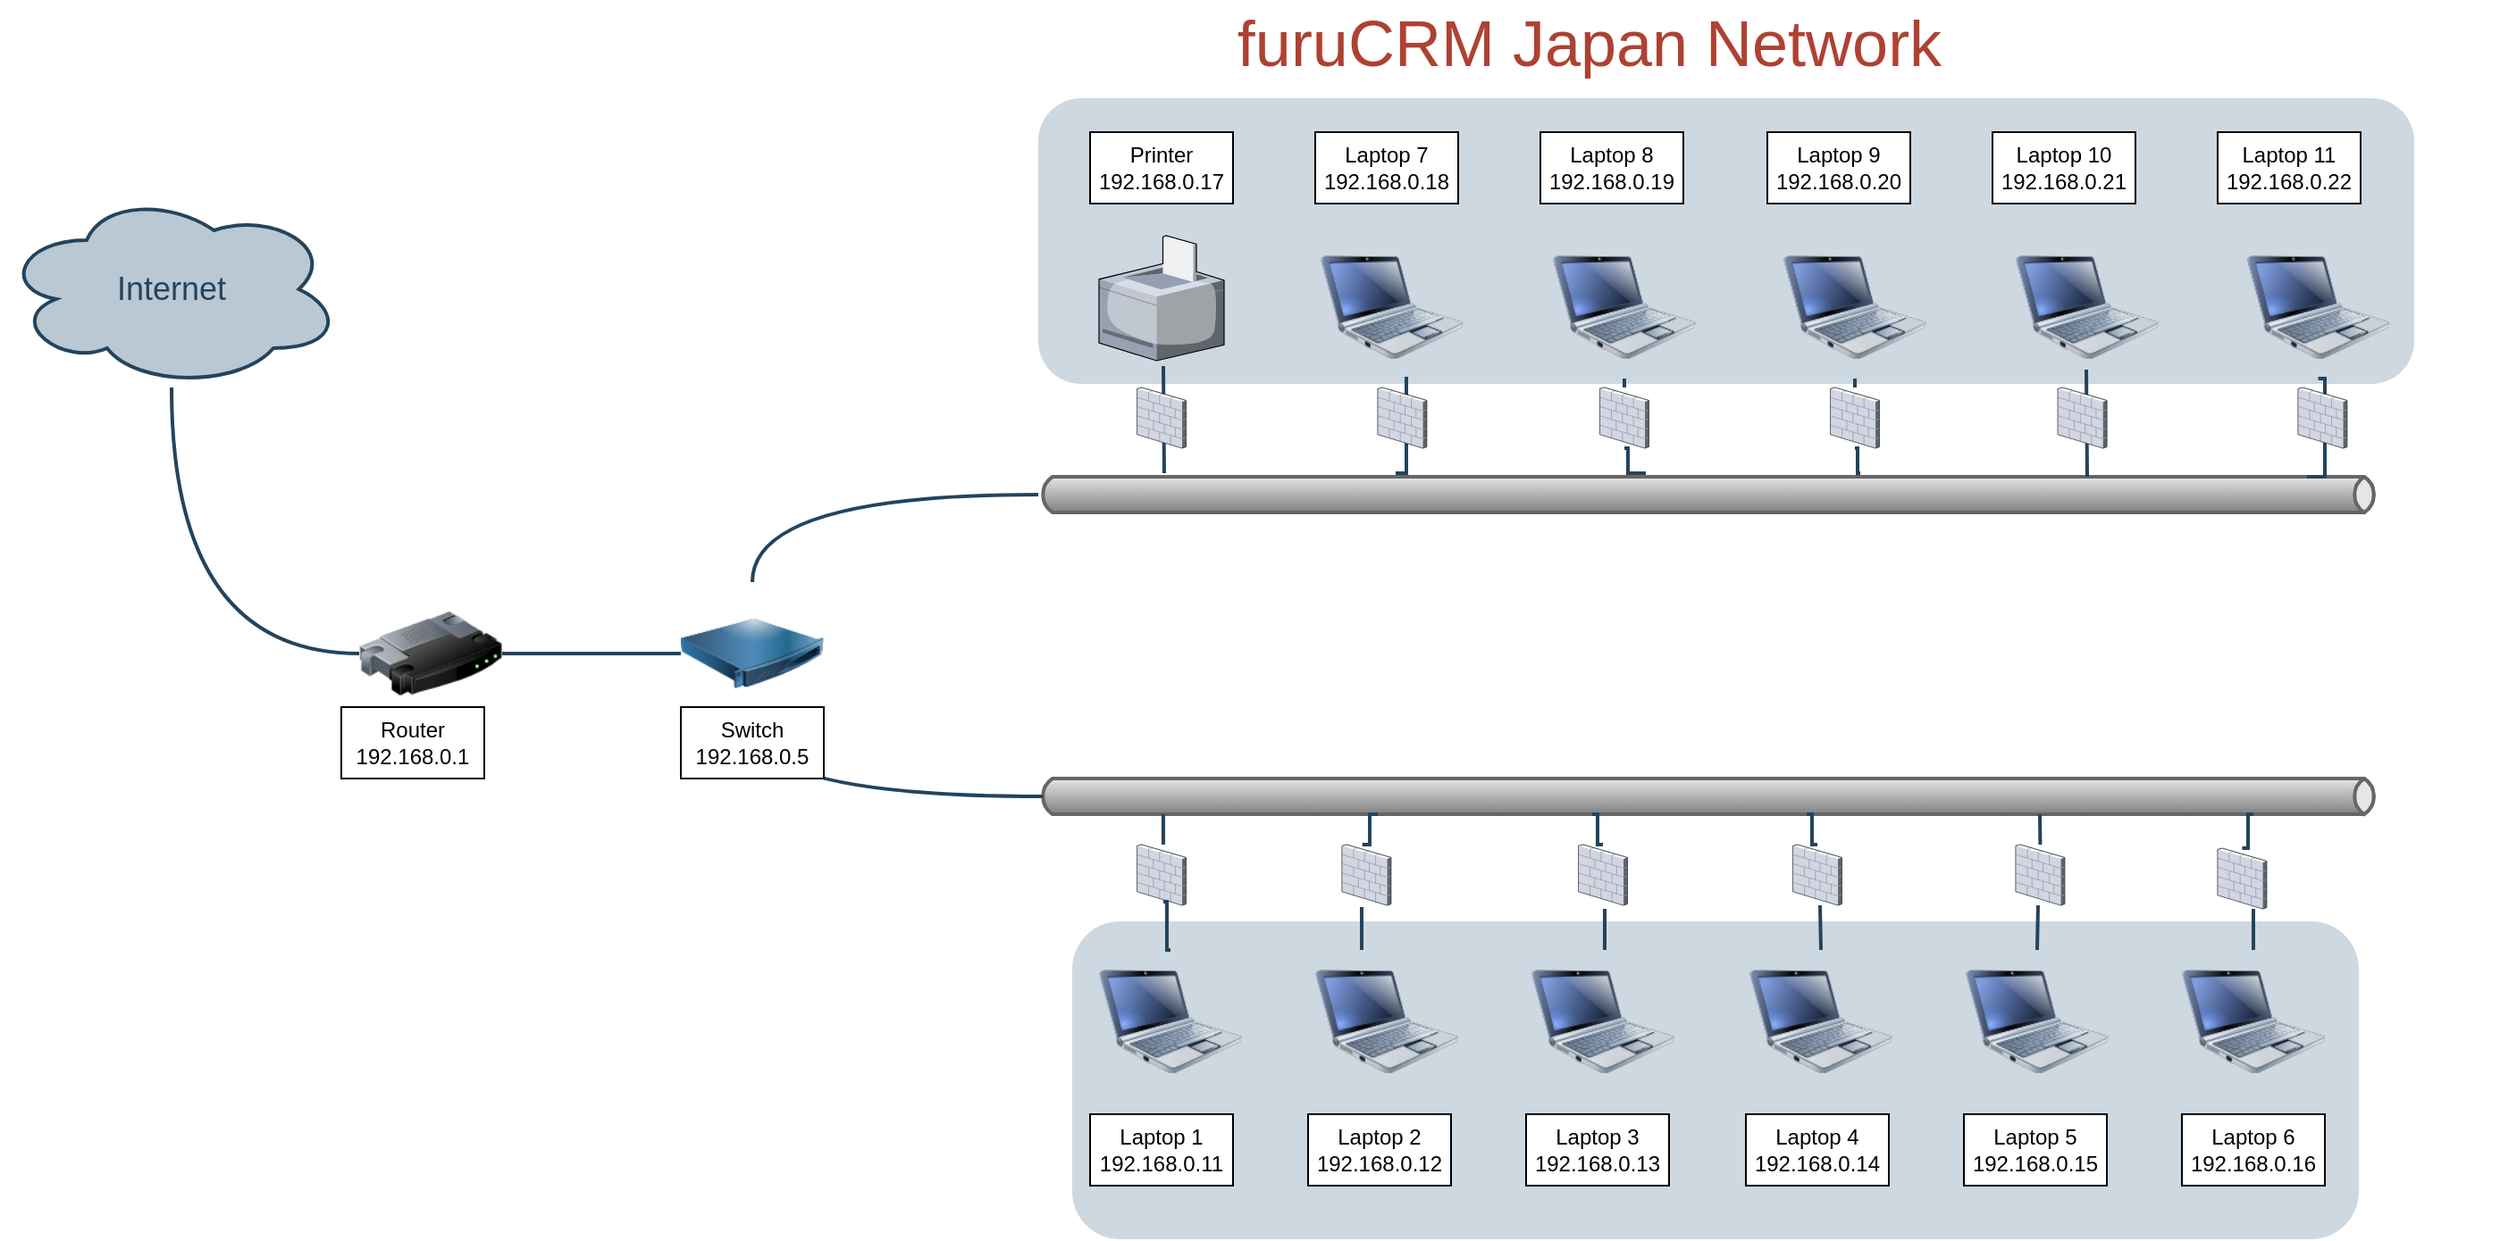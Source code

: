 <mxfile version="20.0.4" type="github">
  <diagram id="a45cf8ec-cd66-6f27-3ac3-be6e809c9e4a" name="Page-1">
    <mxGraphModel dx="2062" dy="1114" grid="1" gridSize="10" guides="1" tooltips="1" connect="1" arrows="1" fold="1" page="1" pageScale="1" pageWidth="827" pageHeight="1169" background="none" math="0" shadow="0">
      <root>
        <mxCell id="0" />
        <mxCell id="1" parent="0" />
        <mxCell id="5" value="" style="rounded=1;whiteSpace=wrap;html=1;shadow=0;strokeColor=none;fillColor=#BAC8D3;gradientColor=none;fontSize=18;fontColor=#AE4132;verticalAlign=top;fontStyle=0;opacity=70;strokeWidth=3;" parent="1" vertex="1">
          <mxGeometry x="719" y="531" width="720" height="178" as="geometry" />
        </mxCell>
        <mxCell id="4" value="" style="rounded=1;whiteSpace=wrap;html=1;shadow=0;strokeColor=none;fillColor=#BAC8D3;gradientColor=none;fontSize=18;fontColor=#AE4132;verticalAlign=top;opacity=70;fontStyle=0;strokeWidth=3;" parent="1" vertex="1">
          <mxGeometry x="700" y="70" width="770" height="160" as="geometry" />
        </mxCell>
        <mxCell id="20" value="" style="strokeWidth=2;strokeColor=#666666;dashed=0;align=center;html=1;fontSize=8;shape=mxgraph.eip.messageChannel;shadow=0;fillColor=#FFFFFF;gradientColor=none;fontColor=#F08705;fontStyle=0" parent="1" vertex="1">
          <mxGeometry x="700" y="282" width="750" height="20" as="geometry" />
        </mxCell>
        <mxCell id="21" value="" style="edgeStyle=elbowEdgeStyle;strokeWidth=2;rounded=0;endArrow=none;startArrow=none;startSize=10;endSize=10;dashed=0;html=1;strokeColor=#23445D;fontSize=18;fontColor=#F08705;startFill=0;endFill=0;fontStyle=0;exitX=0.6;exitY=0.988;exitDx=0;exitDy=0;exitPerimeter=0;" parent="1" source="24" edge="1">
          <mxGeometry relative="1" as="geometry">
            <mxPoint x="890" y="271.5" as="sourcePoint" />
            <mxPoint x="900" y="280" as="targetPoint" />
            <Array as="points">
              <mxPoint x="906" y="250" />
            </Array>
          </mxGeometry>
        </mxCell>
        <mxCell id="24" value="" style="image;html=1;image=img/lib/clip_art/computers/Netbook_128x128.png;shadow=0;strokeColor=#000000;fillColor=#FFFFFF;gradientColor=none;fontSize=18;fontColor=#F08705;fontStyle=0" parent="1" vertex="1">
          <mxGeometry x="858" y="147" width="80" height="80" as="geometry" />
        </mxCell>
        <mxCell id="25" value="" style="image;html=1;image=img/lib/clip_art/computers/Netbook_128x128.png;shadow=0;strokeColor=#000000;fillColor=#FFFFFF;gradientColor=none;fontSize=18;fontColor=#F08705;fontStyle=0" parent="1" vertex="1">
          <mxGeometry x="988" y="147" width="80" height="80" as="geometry" />
        </mxCell>
        <mxCell id="26" value="" style="image;html=1;image=img/lib/clip_art/computers/Netbook_128x128.png;shadow=0;strokeColor=#000000;fillColor=#FFFFFF;gradientColor=none;fontSize=18;fontColor=#F08705;fontStyle=0" parent="1" vertex="1">
          <mxGeometry x="1117" y="147" width="80" height="80" as="geometry" />
        </mxCell>
        <mxCell id="30" value="" style="image;html=1;image=img/lib/clip_art/computers/Netbook_128x128.png;shadow=0;strokeColor=#000000;fillColor=#FFFFFF;gradientColor=none;fontSize=18;fontColor=#F08705;fontStyle=0" parent="1" vertex="1">
          <mxGeometry x="734" y="547" width="80" height="80" as="geometry" />
        </mxCell>
        <mxCell id="31" value="" style="image;html=1;image=img/lib/clip_art/computers/Netbook_128x128.png;shadow=0;strokeColor=#000000;fillColor=#FFFFFF;gradientColor=none;fontSize=18;fontColor=#F08705;fontStyle=0" parent="1" vertex="1">
          <mxGeometry x="855" y="547" width="80" height="80" as="geometry" />
        </mxCell>
        <mxCell id="32" value="" style="image;html=1;image=img/lib/clip_art/computers/Netbook_128x128.png;shadow=0;strokeColor=#000000;fillColor=#FFFFFF;gradientColor=none;fontSize=18;fontColor=#AE4132;fontStyle=0" parent="1" vertex="1">
          <mxGeometry x="976" y="547" width="80" height="80" as="geometry" />
        </mxCell>
        <mxCell id="46" value="" style="strokeWidth=2;strokeColor=#666666;dashed=0;align=center;html=1;fontSize=8;shape=mxgraph.eip.messageChannel;shadow=0;fillColor=#FFFFFF;gradientColor=none;fontColor=#F08705;fontStyle=0" parent="1" vertex="1">
          <mxGeometry x="700" y="451" width="750" height="20" as="geometry" />
        </mxCell>
        <mxCell id="50" value="Internet" style="ellipse;shape=cloud;whiteSpace=wrap;html=1;shadow=0;strokeColor=#23445D;fillColor=#BAC8D3;gradientColor=none;fontSize=18;fontColor=#23445D;fontStyle=0;gradientDirection=north;strokeWidth=2;" parent="1" vertex="1">
          <mxGeometry x="120" y="122" width="190" height="110" as="geometry" />
        </mxCell>
        <mxCell id="84" value="" style="image;html=1;image=img/lib/clip_art/networking/Router_128x128.png;shadow=0;strokeColor=#000000;fillColor=#FFFFFF;gradientColor=none;fontSize=18;fontColor=#F08705;fontStyle=0" parent="1" vertex="1">
          <mxGeometry x="320" y="341" width="80" height="80" as="geometry" />
        </mxCell>
        <mxCell id="85" value="" style="edgeStyle=elbowEdgeStyle;strokeWidth=2;rounded=0;endArrow=none;startArrow=none;startSize=10;endSize=10;dashed=0;html=1;strokeColor=#23445D;fontSize=18;fontColor=#F08705;startFill=0;endFill=0;fontStyle=0;exitX=0.5;exitY=1;exitDx=0;exitDy=0;" parent="1" source="4jzdV4pySs4XSBU5nasK-226" edge="1">
          <mxGeometry relative="1" as="geometry">
            <mxPoint x="1040" y="271.5" as="sourcePoint" />
            <mxPoint x="1040" y="280" as="targetPoint" />
            <Array as="points">
              <mxPoint x="1030" y="260" />
            </Array>
          </mxGeometry>
        </mxCell>
        <mxCell id="86" value="" style="edgeStyle=elbowEdgeStyle;strokeWidth=2;rounded=0;endArrow=none;startArrow=none;startSize=10;endSize=10;dashed=0;html=1;strokeColor=#23445D;fontSize=18;fontColor=#F08705;startFill=0;endFill=0;fontStyle=0;exitX=0.5;exitY=1;exitDx=0;exitDy=0;" parent="1" source="4jzdV4pySs4XSBU5nasK-225" edge="1">
          <mxGeometry relative="1" as="geometry">
            <mxPoint x="1160" y="271.5" as="sourcePoint" />
            <mxPoint x="1160" y="280" as="targetPoint" />
          </mxGeometry>
        </mxCell>
        <mxCell id="115" style="edgeStyle=orthogonalEdgeStyle;rounded=0;html=1;startArrow=none;startFill=0;endArrow=none;endFill=0;fontSize=18;fontColor=#F08705;strokeColor=#23445D;strokeWidth=2;curved=1;fontStyle=0;entryX=0.5;entryY=0;entryDx=0;entryDy=0;" parent="1" source="20" target="162" edge="1">
          <mxGeometry relative="1" as="geometry">
            <mxPoint x="630" y="282" as="sourcePoint" />
            <mxPoint x="530" y="282" as="targetPoint" />
          </mxGeometry>
        </mxCell>
        <mxCell id="116" style="edgeStyle=orthogonalEdgeStyle;rounded=0;html=1;startArrow=none;startFill=0;endArrow=none;endFill=0;fontSize=18;fontColor=#F08705;strokeColor=#23445D;strokeWidth=2;curved=1;fontStyle=0" parent="1" source="84" target="50" edge="1">
          <mxGeometry relative="1" as="geometry" />
        </mxCell>
        <mxCell id="152" value="" style="edgeStyle=elbowEdgeStyle;strokeWidth=2;rounded=0;endArrow=none;startArrow=none;startSize=10;endSize=10;dashed=0;html=1;strokeColor=#23445D;fontSize=18;fontColor=#F08705;startFill=0;endFill=0;fontStyle=0" parent="1" source="84" target="162" edge="1">
          <mxGeometry relative="1" as="geometry">
            <mxPoint x="560.58" y="228.681" as="sourcePoint" />
            <mxPoint x="560.58" y="282.304" as="targetPoint" />
          </mxGeometry>
        </mxCell>
        <mxCell id="162" value="" style="image;html=1;image=img/lib/clip_art/networking/Concentrator_128x128.png;shadow=0;strokeColor=#000000;fillColor=#F2F2F2;gradientColor=none;fontSize=18;fontColor=#F08705;fontStyle=0" parent="1" vertex="1">
          <mxGeometry x="500" y="341" width="80" height="80" as="geometry" />
        </mxCell>
        <mxCell id="168" value="furuCRM Japan Network" style="text;html=1;strokeColor=none;fillColor=none;align=center;verticalAlign=middle;whiteSpace=wrap;overflow=hidden;shadow=0;fontSize=36;fontColor=#AE4132;fontStyle=0" parent="1" vertex="1">
          <mxGeometry x="500" y="15" width="1017" height="45" as="geometry" />
        </mxCell>
        <mxCell id="171" style="edgeStyle=orthogonalEdgeStyle;rounded=0;jumpStyle=none;html=1;exitX=0;exitY=0.5;entryX=0;entryY=0.5;shadow=0;labelBackgroundColor=none;startArrow=none;startFill=0;endArrow=classic;endFill=1;endSize=6;jettySize=auto;orthogonalLoop=1;strokeColor=#23445D;strokeWidth=2;fillColor=#F08705;fontFamily=Helvetica;fontSize=14;fontColor=#F08705;align=left;fontStyle=0" parent="1" source="168" target="168" edge="1">
          <mxGeometry relative="1" as="geometry" />
        </mxCell>
        <mxCell id="4jzdV4pySs4XSBU5nasK-174" style="edgeStyle=orthogonalEdgeStyle;rounded=0;html=1;startArrow=none;startFill=0;endArrow=none;endFill=0;fontSize=18;fontColor=#F08705;strokeColor=#23445D;strokeWidth=2;curved=1;fontStyle=0;entryX=0.5;entryY=1;entryDx=0;entryDy=0;exitX=0;exitY=0.5;exitDx=2.7;exitDy=0;exitPerimeter=0;" edge="1" parent="1" source="46" target="162">
          <mxGeometry relative="1" as="geometry">
            <mxPoint x="680" y="462" as="sourcePoint" />
            <mxPoint x="530" y="511" as="targetPoint" />
          </mxGeometry>
        </mxCell>
        <mxCell id="4jzdV4pySs4XSBU5nasK-175" value="" style="verticalLabelPosition=bottom;sketch=0;aspect=fixed;html=1;verticalAlign=top;strokeColor=none;align=center;outlineConnect=0;shape=mxgraph.citrix.printer;" vertex="1" parent="1">
          <mxGeometry x="734" y="147" width="70" height="70" as="geometry" />
        </mxCell>
        <mxCell id="4jzdV4pySs4XSBU5nasK-181" value="" style="edgeStyle=elbowEdgeStyle;strokeWidth=2;rounded=0;endArrow=none;startArrow=none;startSize=10;endSize=10;dashed=0;html=1;strokeColor=#23445D;fontSize=18;fontColor=#F08705;startFill=0;endFill=0;fontStyle=0;entryX=0;entryY=1;entryDx=70;entryDy=0;entryPerimeter=0;" edge="1" parent="1" source="4jzdV4pySs4XSBU5nasK-234" target="46">
          <mxGeometry relative="1" as="geometry">
            <mxPoint x="774" y="552" as="sourcePoint" />
            <mxPoint x="769" y="516" as="targetPoint" />
          </mxGeometry>
        </mxCell>
        <mxCell id="4jzdV4pySs4XSBU5nasK-182" value="" style="edgeStyle=elbowEdgeStyle;strokeWidth=2;rounded=0;endArrow=none;startArrow=none;startSize=10;endSize=10;dashed=0;html=1;strokeColor=#23445D;fontSize=18;fontColor=#F08705;startFill=0;endFill=0;fontStyle=0;exitX=0.413;exitY=0;exitDx=0;exitDy=0;exitPerimeter=0;entryX=0;entryY=1;entryDx=190;entryDy=0;entryPerimeter=0;" edge="1" parent="1" source="4jzdV4pySs4XSBU5nasK-233" target="46">
          <mxGeometry relative="1" as="geometry">
            <mxPoint x="890" y="552" as="sourcePoint" />
            <mxPoint x="890" y="516" as="targetPoint" />
          </mxGeometry>
        </mxCell>
        <mxCell id="4jzdV4pySs4XSBU5nasK-183" value="" style="edgeStyle=elbowEdgeStyle;strokeWidth=2;rounded=0;endArrow=none;startArrow=none;startSize=10;endSize=10;dashed=0;html=1;strokeColor=#23445D;fontSize=18;fontColor=#F08705;startFill=0;endFill=0;fontStyle=0;entryX=0;entryY=1;entryDx=310;entryDy=0;entryPerimeter=0;exitX=0.5;exitY=0;exitDx=0;exitDy=0;" edge="1" parent="1" source="4jzdV4pySs4XSBU5nasK-232" target="46">
          <mxGeometry relative="1" as="geometry">
            <mxPoint x="1010" y="552" as="sourcePoint" />
            <mxPoint x="1010" y="522" as="targetPoint" />
          </mxGeometry>
        </mxCell>
        <mxCell id="4jzdV4pySs4XSBU5nasK-191" value="Laptop 1&lt;br&gt;192.168.0.11" style="rounded=0;whiteSpace=wrap;html=1;" vertex="1" parent="1">
          <mxGeometry x="729" y="639" width="80" height="40" as="geometry" />
        </mxCell>
        <mxCell id="4jzdV4pySs4XSBU5nasK-192" value="Laptop 2&lt;br&gt;192.168.0.12" style="rounded=0;whiteSpace=wrap;html=1;" vertex="1" parent="1">
          <mxGeometry x="851" y="639" width="80" height="40" as="geometry" />
        </mxCell>
        <mxCell id="4jzdV4pySs4XSBU5nasK-193" value="Router&lt;br&gt;192.168.0.1" style="rounded=0;whiteSpace=wrap;html=1;" vertex="1" parent="1">
          <mxGeometry x="310" y="411" width="80" height="40" as="geometry" />
        </mxCell>
        <mxCell id="4jzdV4pySs4XSBU5nasK-194" value="Laptop 8&lt;br&gt;192.168.0.19" style="rounded=0;whiteSpace=wrap;html=1;flipH=1;" vertex="1" parent="1">
          <mxGeometry x="981" y="89" width="80" height="40" as="geometry" />
        </mxCell>
        <mxCell id="4jzdV4pySs4XSBU5nasK-195" value="Laptop 7&lt;br&gt;192.168.0.18" style="rounded=0;whiteSpace=wrap;html=1;flipH=1;" vertex="1" parent="1">
          <mxGeometry x="855" y="89" width="80" height="40" as="geometry" />
        </mxCell>
        <mxCell id="4jzdV4pySs4XSBU5nasK-196" value="Laptop 6&lt;br&gt;192.168.0.16" style="rounded=0;whiteSpace=wrap;html=1;" vertex="1" parent="1">
          <mxGeometry x="1340" y="639" width="80" height="40" as="geometry" />
        </mxCell>
        <mxCell id="4jzdV4pySs4XSBU5nasK-197" value="Laptop 5&lt;br&gt;192.168.0.15" style="rounded=0;whiteSpace=wrap;html=1;" vertex="1" parent="1">
          <mxGeometry x="1218" y="639" width="80" height="40" as="geometry" />
        </mxCell>
        <mxCell id="4jzdV4pySs4XSBU5nasK-198" value="Laptop 4&lt;br&gt;192.168.0.14" style="rounded=0;whiteSpace=wrap;html=1;" vertex="1" parent="1">
          <mxGeometry x="1096" y="639" width="80" height="40" as="geometry" />
        </mxCell>
        <mxCell id="4jzdV4pySs4XSBU5nasK-199" value="Laptop 3&lt;br&gt;192.168.0.13" style="rounded=0;whiteSpace=wrap;html=1;" vertex="1" parent="1">
          <mxGeometry x="973" y="639" width="80" height="40" as="geometry" />
        </mxCell>
        <mxCell id="4jzdV4pySs4XSBU5nasK-200" value="" style="image;html=1;image=img/lib/clip_art/computers/Netbook_128x128.png;shadow=0;strokeColor=#000000;fillColor=#FFFFFF;gradientColor=none;fontSize=18;fontColor=#AE4132;fontStyle=0" vertex="1" parent="1">
          <mxGeometry x="1098" y="547" width="80" height="80" as="geometry" />
        </mxCell>
        <mxCell id="4jzdV4pySs4XSBU5nasK-201" value="" style="image;html=1;image=img/lib/clip_art/computers/Netbook_128x128.png;shadow=0;strokeColor=#000000;fillColor=#FFFFFF;gradientColor=none;fontSize=18;fontColor=#AE4132;fontStyle=0" vertex="1" parent="1">
          <mxGeometry x="1219" y="547" width="80" height="80" as="geometry" />
        </mxCell>
        <mxCell id="4jzdV4pySs4XSBU5nasK-202" value="" style="image;html=1;image=img/lib/clip_art/computers/Netbook_128x128.png;shadow=0;strokeColor=#000000;fillColor=#FFFFFF;gradientColor=none;fontSize=18;fontColor=#AE4132;fontStyle=0" vertex="1" parent="1">
          <mxGeometry x="1340" y="547" width="80" height="80" as="geometry" />
        </mxCell>
        <mxCell id="4jzdV4pySs4XSBU5nasK-204" value="Printer&lt;br&gt;192.168.0.17" style="rounded=0;whiteSpace=wrap;html=1;flipH=1;" vertex="1" parent="1">
          <mxGeometry x="729" y="89" width="80" height="40" as="geometry" />
        </mxCell>
        <mxCell id="4jzdV4pySs4XSBU5nasK-206" value="Laptop 9&lt;br&gt;192.168.0.20" style="rounded=0;whiteSpace=wrap;html=1;flipH=1;" vertex="1" parent="1">
          <mxGeometry x="1108" y="89" width="80" height="40" as="geometry" />
        </mxCell>
        <mxCell id="4jzdV4pySs4XSBU5nasK-207" value="" style="image;html=1;image=img/lib/clip_art/computers/Netbook_128x128.png;shadow=0;strokeColor=#000000;fillColor=#FFFFFF;gradientColor=none;fontSize=18;fontColor=#F08705;fontStyle=0" vertex="1" parent="1">
          <mxGeometry x="1247" y="147" width="80" height="80" as="geometry" />
        </mxCell>
        <mxCell id="4jzdV4pySs4XSBU5nasK-209" value="Laptop 10&lt;br&gt;192.168.0.21" style="rounded=0;whiteSpace=wrap;html=1;flipH=1;" vertex="1" parent="1">
          <mxGeometry x="1234" y="89" width="80" height="40" as="geometry" />
        </mxCell>
        <mxCell id="4jzdV4pySs4XSBU5nasK-215" value="" style="image;html=1;image=img/lib/clip_art/computers/Netbook_128x128.png;shadow=0;strokeColor=#000000;fillColor=#FFFFFF;gradientColor=none;fontSize=18;fontColor=#F08705;fontStyle=0" vertex="1" parent="1">
          <mxGeometry x="1376.29" y="147" width="80" height="80" as="geometry" />
        </mxCell>
        <mxCell id="4jzdV4pySs4XSBU5nasK-217" value="Laptop 11&lt;br&gt;192.168.0.22" style="rounded=0;whiteSpace=wrap;html=1;flipH=1;" vertex="1" parent="1">
          <mxGeometry x="1360" y="89" width="80" height="40" as="geometry" />
        </mxCell>
        <mxCell id="4jzdV4pySs4XSBU5nasK-218" value="" style="edgeStyle=elbowEdgeStyle;strokeWidth=2;rounded=0;endArrow=none;startArrow=none;startSize=10;endSize=10;dashed=0;html=1;strokeColor=#23445D;fontSize=18;fontColor=#F08705;startFill=0;endFill=0;fontStyle=0;entryX=0;entryY=1;entryDx=430;entryDy=0;entryPerimeter=0;exitX=0.5;exitY=0;exitDx=0;exitDy=0;" edge="1" parent="1" source="4jzdV4pySs4XSBU5nasK-231" target="46">
          <mxGeometry relative="1" as="geometry">
            <mxPoint x="1118" y="557" as="sourcePoint" />
            <mxPoint x="1112" y="481" as="targetPoint" />
          </mxGeometry>
        </mxCell>
        <mxCell id="4jzdV4pySs4XSBU5nasK-219" value="" style="edgeStyle=elbowEdgeStyle;strokeWidth=2;rounded=0;endArrow=none;startArrow=none;startSize=10;endSize=10;dashed=0;html=1;strokeColor=#23445D;fontSize=18;fontColor=#F08705;startFill=0;endFill=0;fontStyle=0;exitX=0.5;exitY=0;exitDx=0;exitDy=0;entryX=0;entryY=1;entryDx=560;entryDy=0;entryPerimeter=0;" edge="1" parent="1" source="4jzdV4pySs4XSBU5nasK-184" target="46">
          <mxGeometry relative="1" as="geometry">
            <mxPoint x="1249" y="560" as="sourcePoint" />
            <mxPoint x="1270" y="470" as="targetPoint" />
            <Array as="points" />
          </mxGeometry>
        </mxCell>
        <mxCell id="4jzdV4pySs4XSBU5nasK-220" value="" style="edgeStyle=elbowEdgeStyle;strokeWidth=2;rounded=0;endArrow=none;startArrow=none;startSize=10;endSize=10;dashed=0;html=1;strokeColor=#23445D;fontSize=18;fontColor=#F08705;startFill=0;endFill=0;fontStyle=0;exitX=0.5;exitY=0;exitDx=0;exitDy=0;" edge="1" parent="1" source="4jzdV4pySs4XSBU5nasK-241">
          <mxGeometry relative="1" as="geometry">
            <mxPoint x="1360" y="556" as="sourcePoint" />
            <mxPoint x="1380" y="471" as="targetPoint" />
            <Array as="points" />
          </mxGeometry>
        </mxCell>
        <mxCell id="4jzdV4pySs4XSBU5nasK-221" value="" style="edgeStyle=elbowEdgeStyle;strokeWidth=2;rounded=0;endArrow=none;startArrow=none;startSize=10;endSize=10;dashed=0;html=1;strokeColor=#23445D;fontSize=18;fontColor=#F08705;startFill=0;endFill=0;fontStyle=0;exitX=0.5;exitY=1;exitDx=0;exitDy=0;entryX=0;entryY=0;entryDx=710;entryDy=0;entryPerimeter=0;" edge="1" parent="1" source="4jzdV4pySs4XSBU5nasK-215" target="20">
          <mxGeometry relative="1" as="geometry">
            <mxPoint x="1167" y="237" as="sourcePoint" />
            <mxPoint x="1170" y="290" as="targetPoint" />
            <Array as="points">
              <mxPoint x="1420" y="240" />
            </Array>
          </mxGeometry>
        </mxCell>
        <mxCell id="4jzdV4pySs4XSBU5nasK-222" value="" style="edgeStyle=elbowEdgeStyle;strokeWidth=2;rounded=0;endArrow=none;startArrow=none;startSize=10;endSize=10;dashed=0;html=1;strokeColor=#23445D;fontSize=18;fontColor=#F08705;startFill=0;endFill=0;fontStyle=0;" edge="1" parent="1">
          <mxGeometry relative="1" as="geometry">
            <mxPoint x="770" y="220" as="sourcePoint" />
            <mxPoint x="770.5" y="280" as="targetPoint" />
          </mxGeometry>
        </mxCell>
        <mxCell id="4jzdV4pySs4XSBU5nasK-223" value="" style="edgeStyle=elbowEdgeStyle;strokeWidth=2;rounded=0;endArrow=none;startArrow=none;startSize=10;endSize=10;dashed=0;html=1;strokeColor=#23445D;fontSize=18;fontColor=#F08705;startFill=0;endFill=0;fontStyle=0;" edge="1" parent="1">
          <mxGeometry relative="1" as="geometry">
            <mxPoint x="1286.5" y="222" as="sourcePoint" />
            <mxPoint x="1287" y="282" as="targetPoint" />
          </mxGeometry>
        </mxCell>
        <mxCell id="4jzdV4pySs4XSBU5nasK-224" value="" style="verticalLabelPosition=bottom;sketch=0;aspect=fixed;html=1;verticalAlign=top;strokeColor=none;align=center;outlineConnect=0;shape=mxgraph.citrix.firewall;" vertex="1" parent="1">
          <mxGeometry x="1270.58" y="232" width="27.42" height="34" as="geometry" />
        </mxCell>
        <mxCell id="4jzdV4pySs4XSBU5nasK-227" value="" style="verticalLabelPosition=bottom;sketch=0;aspect=fixed;html=1;verticalAlign=top;strokeColor=none;align=center;outlineConnect=0;shape=mxgraph.citrix.firewall;" vertex="1" parent="1">
          <mxGeometry x="890" y="232" width="27.42" height="34" as="geometry" />
        </mxCell>
        <mxCell id="4jzdV4pySs4XSBU5nasK-228" value="" style="verticalLabelPosition=bottom;sketch=0;aspect=fixed;html=1;verticalAlign=top;strokeColor=none;align=center;outlineConnect=0;shape=mxgraph.citrix.firewall;" vertex="1" parent="1">
          <mxGeometry x="755.29" y="232" width="27.42" height="34" as="geometry" />
        </mxCell>
        <mxCell id="4jzdV4pySs4XSBU5nasK-226" value="" style="verticalLabelPosition=bottom;sketch=0;aspect=fixed;html=1;verticalAlign=top;strokeColor=none;align=center;outlineConnect=0;shape=mxgraph.citrix.firewall;" vertex="1" parent="1">
          <mxGeometry x="1014.29" y="232" width="27.42" height="34" as="geometry" />
        </mxCell>
        <mxCell id="4jzdV4pySs4XSBU5nasK-229" value="" style="edgeStyle=elbowEdgeStyle;strokeWidth=2;rounded=0;endArrow=none;startArrow=none;startSize=10;endSize=10;dashed=0;html=1;strokeColor=#23445D;fontSize=18;fontColor=#F08705;startFill=0;endFill=0;fontStyle=0;exitX=0.5;exitY=1;exitDx=0;exitDy=0;" edge="1" parent="1" source="25" target="4jzdV4pySs4XSBU5nasK-226">
          <mxGeometry relative="1" as="geometry">
            <mxPoint x="1028" y="227" as="sourcePoint" />
            <mxPoint x="1040" y="280" as="targetPoint" />
            <Array as="points" />
          </mxGeometry>
        </mxCell>
        <mxCell id="4jzdV4pySs4XSBU5nasK-225" value="" style="verticalLabelPosition=bottom;sketch=0;aspect=fixed;html=1;verticalAlign=top;strokeColor=none;align=center;outlineConnect=0;shape=mxgraph.citrix.firewall;" vertex="1" parent="1">
          <mxGeometry x="1143.29" y="232" width="27.42" height="34" as="geometry" />
        </mxCell>
        <mxCell id="4jzdV4pySs4XSBU5nasK-230" value="" style="edgeStyle=elbowEdgeStyle;strokeWidth=2;rounded=0;endArrow=none;startArrow=none;startSize=10;endSize=10;dashed=0;html=1;strokeColor=#23445D;fontSize=18;fontColor=#F08705;startFill=0;endFill=0;fontStyle=0;exitX=0.5;exitY=1;exitDx=0;exitDy=0;" edge="1" parent="1" source="26" target="4jzdV4pySs4XSBU5nasK-225">
          <mxGeometry relative="1" as="geometry">
            <mxPoint x="1157" y="227" as="sourcePoint" />
            <mxPoint x="1160" y="280" as="targetPoint" />
          </mxGeometry>
        </mxCell>
        <mxCell id="4jzdV4pySs4XSBU5nasK-235" value="" style="verticalLabelPosition=bottom;sketch=0;aspect=fixed;html=1;verticalAlign=top;strokeColor=none;align=center;outlineConnect=0;shape=mxgraph.citrix.firewall;" vertex="1" parent="1">
          <mxGeometry x="1405" y="232" width="27.42" height="34" as="geometry" />
        </mxCell>
        <mxCell id="4jzdV4pySs4XSBU5nasK-234" value="" style="verticalLabelPosition=bottom;sketch=0;aspect=fixed;html=1;verticalAlign=top;strokeColor=none;align=center;outlineConnect=0;shape=mxgraph.citrix.firewall;" vertex="1" parent="1">
          <mxGeometry x="755.29" y="488" width="27.42" height="34" as="geometry" />
        </mxCell>
        <mxCell id="4jzdV4pySs4XSBU5nasK-233" value="" style="verticalLabelPosition=bottom;sketch=0;aspect=fixed;html=1;verticalAlign=top;strokeColor=none;align=center;outlineConnect=0;shape=mxgraph.citrix.firewall;" vertex="1" parent="1">
          <mxGeometry x="870" y="488" width="27.42" height="34" as="geometry" />
        </mxCell>
        <mxCell id="4jzdV4pySs4XSBU5nasK-232" value="" style="verticalLabelPosition=bottom;sketch=0;aspect=fixed;html=1;verticalAlign=top;strokeColor=none;align=center;outlineConnect=0;shape=mxgraph.citrix.firewall;" vertex="1" parent="1">
          <mxGeometry x="1002.29" y="488" width="27.42" height="34" as="geometry" />
        </mxCell>
        <mxCell id="4jzdV4pySs4XSBU5nasK-231" value="" style="verticalLabelPosition=bottom;sketch=0;aspect=fixed;html=1;verticalAlign=top;strokeColor=none;align=center;outlineConnect=0;shape=mxgraph.citrix.firewall;" vertex="1" parent="1">
          <mxGeometry x="1122.29" y="488" width="27.42" height="34" as="geometry" />
        </mxCell>
        <mxCell id="4jzdV4pySs4XSBU5nasK-184" value="" style="verticalLabelPosition=bottom;sketch=0;aspect=fixed;html=1;verticalAlign=top;strokeColor=none;align=center;outlineConnect=0;shape=mxgraph.citrix.firewall;" vertex="1" parent="1">
          <mxGeometry x="1247" y="488" width="27.42" height="34" as="geometry" />
        </mxCell>
        <mxCell id="4jzdV4pySs4XSBU5nasK-241" value="" style="verticalLabelPosition=bottom;sketch=0;aspect=fixed;html=1;verticalAlign=top;strokeColor=none;align=center;outlineConnect=0;shape=mxgraph.citrix.firewall;" vertex="1" parent="1">
          <mxGeometry x="1360" y="490" width="27.42" height="34" as="geometry" />
        </mxCell>
        <mxCell id="4jzdV4pySs4XSBU5nasK-242" value="" style="edgeStyle=elbowEdgeStyle;strokeWidth=2;rounded=0;endArrow=none;startArrow=none;startSize=10;endSize=10;dashed=0;html=1;strokeColor=#23445D;fontSize=18;fontColor=#F08705;startFill=0;endFill=0;fontStyle=0;exitX=0.5;exitY=0;exitDx=0;exitDy=0;" edge="1" parent="1" source="4jzdV4pySs4XSBU5nasK-202" target="4jzdV4pySs4XSBU5nasK-241">
          <mxGeometry relative="1" as="geometry">
            <mxPoint x="1380" y="547" as="sourcePoint" />
            <mxPoint x="1380" y="471" as="targetPoint" />
            <Array as="points">
              <mxPoint x="1380" y="510" />
            </Array>
          </mxGeometry>
        </mxCell>
        <mxCell id="4jzdV4pySs4XSBU5nasK-247" value="" style="edgeStyle=elbowEdgeStyle;strokeWidth=2;rounded=0;endArrow=none;startArrow=none;startSize=10;endSize=10;dashed=0;html=1;strokeColor=#23445D;fontSize=18;fontColor=#F08705;startFill=0;endFill=0;fontStyle=0;entryX=0;entryY=1;entryDx=70;entryDy=0;entryPerimeter=0;exitX=0.5;exitY=0;exitDx=0;exitDy=0;" edge="1" parent="1" source="30">
          <mxGeometry relative="1" as="geometry">
            <mxPoint x="770" y="537" as="sourcePoint" />
            <mxPoint x="770" y="520" as="targetPoint" />
          </mxGeometry>
        </mxCell>
        <mxCell id="4jzdV4pySs4XSBU5nasK-249" value="" style="edgeStyle=elbowEdgeStyle;strokeWidth=2;rounded=0;endArrow=none;startArrow=none;startSize=10;endSize=10;dashed=0;html=1;strokeColor=#23445D;fontSize=18;fontColor=#F08705;startFill=0;endFill=0;fontStyle=0;entryX=0;entryY=1;entryDx=70;entryDy=0;entryPerimeter=0;" edge="1" parent="1" source="31">
          <mxGeometry relative="1" as="geometry">
            <mxPoint x="881" y="540" as="sourcePoint" />
            <mxPoint x="881" y="523" as="targetPoint" />
          </mxGeometry>
        </mxCell>
        <mxCell id="4jzdV4pySs4XSBU5nasK-250" value="" style="edgeStyle=elbowEdgeStyle;strokeWidth=2;rounded=0;endArrow=none;startArrow=none;startSize=10;endSize=10;dashed=0;html=1;strokeColor=#23445D;fontSize=18;fontColor=#F08705;startFill=0;endFill=0;fontStyle=0;entryX=0;entryY=1;entryDx=70;entryDy=0;entryPerimeter=0;" edge="1" parent="1" source="32">
          <mxGeometry relative="1" as="geometry">
            <mxPoint x="1017" y="541" as="sourcePoint" />
            <mxPoint x="1017" y="524" as="targetPoint" />
          </mxGeometry>
        </mxCell>
        <mxCell id="4jzdV4pySs4XSBU5nasK-251" value="" style="edgeStyle=elbowEdgeStyle;strokeWidth=2;rounded=0;endArrow=none;startArrow=none;startSize=10;endSize=10;dashed=0;html=1;strokeColor=#23445D;fontSize=18;fontColor=#F08705;startFill=0;endFill=0;fontStyle=0;entryX=0;entryY=1;entryDx=70;entryDy=0;entryPerimeter=0;exitX=0.5;exitY=0;exitDx=0;exitDy=0;" edge="1" parent="1" source="4jzdV4pySs4XSBU5nasK-200">
          <mxGeometry relative="1" as="geometry">
            <mxPoint x="1137" y="539" as="sourcePoint" />
            <mxPoint x="1137" y="522" as="targetPoint" />
          </mxGeometry>
        </mxCell>
        <mxCell id="4jzdV4pySs4XSBU5nasK-252" value="" style="edgeStyle=elbowEdgeStyle;strokeWidth=2;rounded=0;endArrow=none;startArrow=none;startSize=10;endSize=10;dashed=0;html=1;strokeColor=#23445D;fontSize=18;fontColor=#F08705;startFill=0;endFill=0;fontStyle=0;entryX=0;entryY=1;entryDx=70;entryDy=0;entryPerimeter=0;exitX=0.5;exitY=0;exitDx=0;exitDy=0;" edge="1" parent="1" source="4jzdV4pySs4XSBU5nasK-201">
          <mxGeometry relative="1" as="geometry">
            <mxPoint x="1260" y="539" as="sourcePoint" />
            <mxPoint x="1260" y="522" as="targetPoint" />
          </mxGeometry>
        </mxCell>
        <mxCell id="4jzdV4pySs4XSBU5nasK-253" value="Switch&lt;br&gt;192.168.0.5" style="rounded=0;whiteSpace=wrap;html=1;" vertex="1" parent="1">
          <mxGeometry x="500" y="411" width="80" height="40" as="geometry" />
        </mxCell>
      </root>
    </mxGraphModel>
  </diagram>
</mxfile>
